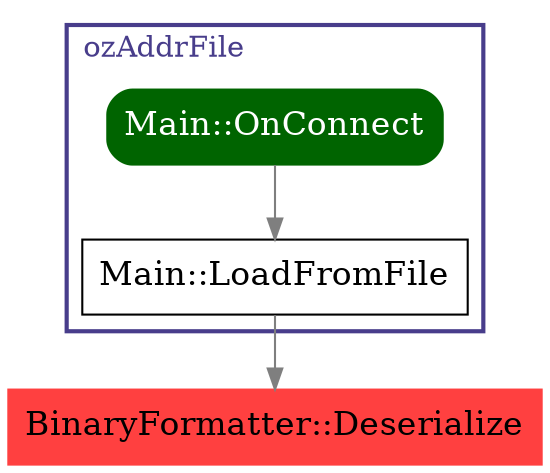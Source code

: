 digraph G {
node [fontsize = 16];
0 [label="BinaryFormatter::Deserialize", shape="box", style="filled", fillcolor="brown1", color="brown1"];
subgraph cluster_0 {
label="ozAddrFile";
color=darkslateblue;
fontcolor=darkslateblue;
penwidth=2;
labeljust=l;
1 [label="Main::LoadFromFile", shape="box"];
2 [label="Main::OnConnect", shape="box", style="filled, rounded", fillcolor="darkgreen", color="darkgreen", fontcolor="white"];
}
1 -> 0 [color="gray50"];
2 -> 1 [color="gray50"];
}
